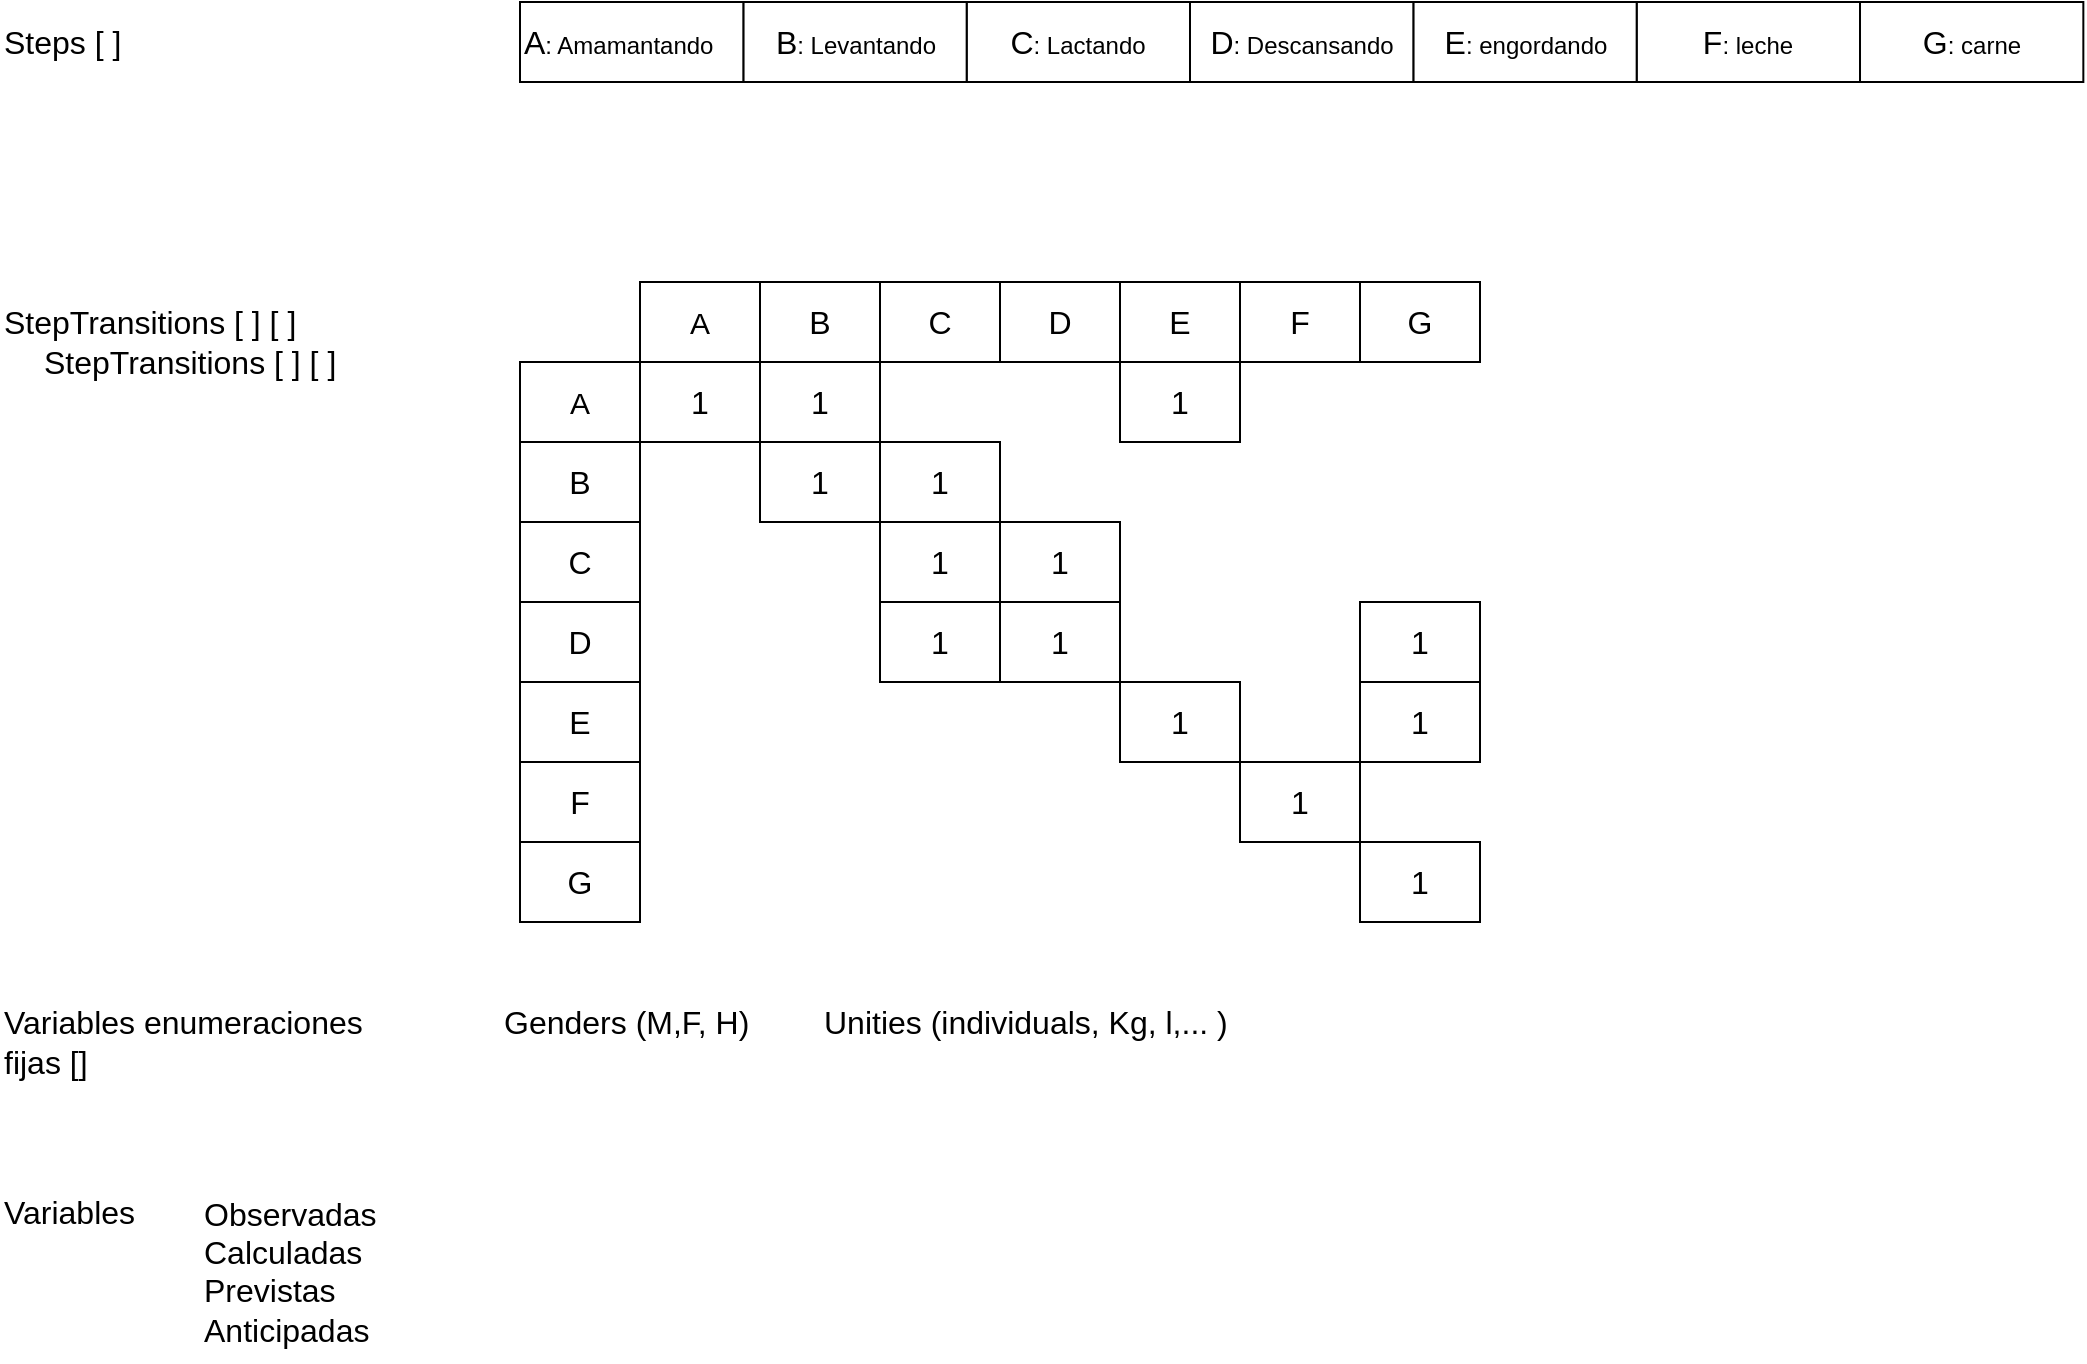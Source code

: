 <mxfile version="21.3.5" type="github" pages="2">
  <diagram id="cez-rpx9PR17WSuJuLhv" name="Genérico">
    <mxGraphModel dx="1610" dy="1031" grid="1" gridSize="10" guides="1" tooltips="1" connect="1" arrows="1" fold="1" page="1" pageScale="1" pageWidth="1169" pageHeight="827" math="0" shadow="0">
      <root>
        <mxCell id="0" />
        <mxCell id="1" parent="0" />
        <mxCell id="pYkF3DjS2PnKUjxH9FUJ-1" value="Steps [ ]" style="text;html=1;strokeColor=none;fillColor=none;align=left;verticalAlign=middle;whiteSpace=wrap;rounded=0;fontSize=16;" vertex="1" parent="1">
          <mxGeometry x="90" y="100" width="80" height="20" as="geometry" />
        </mxCell>
        <mxCell id="pYkF3DjS2PnKUjxH9FUJ-2" value="StepTransitions [ ] [ ]" style="text;html=1;strokeColor=none;fillColor=none;align=left;verticalAlign=middle;whiteSpace=wrap;rounded=0;fontSize=16;" vertex="1" parent="1">
          <mxGeometry x="90" y="240" width="180" height="20" as="geometry" />
        </mxCell>
        <mxCell id="b_mPPoaURZ4BV5WpPqKZ-49" value="Variables enumeraciones fijas [] " style="text;html=1;strokeColor=none;fillColor=none;align=left;verticalAlign=middle;whiteSpace=wrap;rounded=0;fontSize=16;" vertex="1" parent="1">
          <mxGeometry x="90" y="590" width="200" height="40" as="geometry" />
        </mxCell>
        <mxCell id="b_mPPoaURZ4BV5WpPqKZ-50" value="StepTransitions [ ] [ ]" style="text;html=1;strokeColor=none;fillColor=none;align=left;verticalAlign=middle;whiteSpace=wrap;rounded=0;fontSize=16;" vertex="1" parent="1">
          <mxGeometry x="110" y="260" width="180" height="20" as="geometry" />
        </mxCell>
        <mxCell id="b_mPPoaURZ4BV5WpPqKZ-51" value="Genders (M,F, H)" style="text;html=1;strokeColor=none;fillColor=none;align=left;verticalAlign=middle;whiteSpace=wrap;rounded=0;fontSize=16;" vertex="1" parent="1">
          <mxGeometry x="340" y="590" width="150" height="20" as="geometry" />
        </mxCell>
        <mxCell id="b_mPPoaURZ4BV5WpPqKZ-52" value="Unities (individuals, Kg, l,... )" style="text;html=1;strokeColor=none;fillColor=none;align=left;verticalAlign=middle;whiteSpace=wrap;rounded=0;fontSize=16;" vertex="1" parent="1">
          <mxGeometry x="500" y="590" width="320" height="20" as="geometry" />
        </mxCell>
        <mxCell id="b_mPPoaURZ4BV5WpPqKZ-53" value="Variables " style="text;html=1;strokeColor=none;fillColor=none;align=left;verticalAlign=middle;whiteSpace=wrap;rounded=0;fontSize=16;" vertex="1" parent="1">
          <mxGeometry x="90" y="680" width="80" height="30" as="geometry" />
        </mxCell>
        <mxCell id="b_mPPoaURZ4BV5WpPqKZ-54" value="" style="group" vertex="1" connectable="0" parent="1">
          <mxGeometry x="350" y="230" width="480" height="320" as="geometry" />
        </mxCell>
        <mxCell id="MyoScKNFmEBYEgEzymnH-1" value="" style="shape=partialRectangle;html=1;whiteSpace=wrap;connectable=0;strokeColor=default;overflow=hidden;fillColor=none;top=0;left=0;bottom=0;right=0;pointerEvents=1;fontSize=16;strokeWidth=3;" vertex="1" parent="b_mPPoaURZ4BV5WpPqKZ-54">
          <mxGeometry x="360" y="200" width="60" height="40" as="geometry">
            <mxRectangle width="60" height="40" as="alternateBounds" />
          </mxGeometry>
        </mxCell>
        <mxCell id="MyoScKNFmEBYEgEzymnH-12" value="&lt;font style=&quot;font-size: 16px;&quot;&gt;F&lt;/font&gt;" style="rounded=0;whiteSpace=wrap;html=1;" vertex="1" parent="b_mPPoaURZ4BV5WpPqKZ-54">
          <mxGeometry x="360" width="60" height="40" as="geometry" />
        </mxCell>
        <mxCell id="MyoScKNFmEBYEgEzymnH-13" value="&lt;font style=&quot;font-size: 16px;&quot;&gt;1&lt;/font&gt;" style="rounded=0;whiteSpace=wrap;html=1;" vertex="1" parent="b_mPPoaURZ4BV5WpPqKZ-54">
          <mxGeometry x="360" y="240" width="60" height="40" as="geometry" />
        </mxCell>
        <mxCell id="MyoScKNFmEBYEgEzymnH-19" value="&lt;font style=&quot;font-size: 16px;&quot;&gt;F&lt;/font&gt;" style="rounded=0;whiteSpace=wrap;html=1;" vertex="1" parent="b_mPPoaURZ4BV5WpPqKZ-54">
          <mxGeometry y="240" width="60" height="40" as="geometry" />
        </mxCell>
        <mxCell id="b_mPPoaURZ4BV5WpPqKZ-6" value="&lt;font style=&quot;font-size: 16px;&quot;&gt;G&lt;/font&gt;" style="rounded=0;whiteSpace=wrap;html=1;" vertex="1" parent="b_mPPoaURZ4BV5WpPqKZ-54">
          <mxGeometry x="420" width="60" height="40" as="geometry" />
        </mxCell>
        <mxCell id="b_mPPoaURZ4BV5WpPqKZ-14" value="&lt;font style=&quot;font-size: 16px;&quot;&gt;G&lt;/font&gt;" style="rounded=0;whiteSpace=wrap;html=1;" vertex="1" parent="b_mPPoaURZ4BV5WpPqKZ-54">
          <mxGeometry y="280" width="60" height="40" as="geometry" />
        </mxCell>
        <mxCell id="b_mPPoaURZ4BV5WpPqKZ-15" value="&lt;font style=&quot;font-size: 16px;&quot;&gt;1&lt;/font&gt;" style="rounded=0;whiteSpace=wrap;html=1;" vertex="1" parent="b_mPPoaURZ4BV5WpPqKZ-54">
          <mxGeometry x="420" y="280" width="60" height="40" as="geometry" />
        </mxCell>
        <mxCell id="b_mPPoaURZ4BV5WpPqKZ-16" value="&lt;font style=&quot;font-size: 16px;&quot;&gt;1&lt;/font&gt;" style="rounded=0;whiteSpace=wrap;html=1;" vertex="1" parent="b_mPPoaURZ4BV5WpPqKZ-54">
          <mxGeometry x="420" y="200" width="60" height="40" as="geometry" />
        </mxCell>
        <mxCell id="b_mPPoaURZ4BV5WpPqKZ-24" value="&lt;font style=&quot;font-size: 16px;&quot;&gt;D&lt;/font&gt;" style="rounded=0;whiteSpace=wrap;html=1;" vertex="1" parent="b_mPPoaURZ4BV5WpPqKZ-54">
          <mxGeometry x="240" width="60" height="40" as="geometry" />
        </mxCell>
        <mxCell id="b_mPPoaURZ4BV5WpPqKZ-25" value="&lt;font style=&quot;font-size: 16px;&quot;&gt;E&lt;/font&gt;" style="rounded=0;whiteSpace=wrap;html=1;" vertex="1" parent="b_mPPoaURZ4BV5WpPqKZ-54">
          <mxGeometry x="300" width="60" height="40" as="geometry" />
        </mxCell>
        <mxCell id="b_mPPoaURZ4BV5WpPqKZ-26" value="&lt;font style=&quot;font-size: 16px;&quot;&gt;C&lt;/font&gt;" style="rounded=0;whiteSpace=wrap;html=1;" vertex="1" parent="b_mPPoaURZ4BV5WpPqKZ-54">
          <mxGeometry x="180" width="60" height="40" as="geometry" />
        </mxCell>
        <mxCell id="b_mPPoaURZ4BV5WpPqKZ-27" value="&lt;font style=&quot;font-size: 15px;&quot;&gt;A&lt;/font&gt;" style="rounded=0;whiteSpace=wrap;html=1;" vertex="1" parent="b_mPPoaURZ4BV5WpPqKZ-54">
          <mxGeometry x="60" width="60" height="40" as="geometry" />
        </mxCell>
        <mxCell id="b_mPPoaURZ4BV5WpPqKZ-28" value="&lt;font style=&quot;font-size: 16px;&quot;&gt;B&lt;/font&gt;" style="rounded=0;whiteSpace=wrap;html=1;" vertex="1" parent="b_mPPoaURZ4BV5WpPqKZ-54">
          <mxGeometry x="120" width="60" height="40" as="geometry" />
        </mxCell>
        <mxCell id="b_mPPoaURZ4BV5WpPqKZ-32" value="&lt;font style=&quot;font-size: 16px;&quot;&gt;D&lt;/font&gt;" style="rounded=0;whiteSpace=wrap;html=1;" vertex="1" parent="b_mPPoaURZ4BV5WpPqKZ-54">
          <mxGeometry y="160" width="60" height="40" as="geometry" />
        </mxCell>
        <mxCell id="b_mPPoaURZ4BV5WpPqKZ-33" value="&lt;font style=&quot;font-size: 16px;&quot;&gt;E&lt;/font&gt;" style="rounded=0;whiteSpace=wrap;html=1;" vertex="1" parent="b_mPPoaURZ4BV5WpPqKZ-54">
          <mxGeometry y="200" width="60" height="40" as="geometry" />
        </mxCell>
        <mxCell id="b_mPPoaURZ4BV5WpPqKZ-34" value="&lt;font style=&quot;font-size: 16px;&quot;&gt;C&lt;/font&gt;" style="rounded=0;whiteSpace=wrap;html=1;" vertex="1" parent="b_mPPoaURZ4BV5WpPqKZ-54">
          <mxGeometry y="120" width="60" height="40" as="geometry" />
        </mxCell>
        <mxCell id="b_mPPoaURZ4BV5WpPqKZ-35" value="&lt;font style=&quot;font-size: 15px;&quot;&gt;A&lt;/font&gt;" style="rounded=0;whiteSpace=wrap;html=1;" vertex="1" parent="b_mPPoaURZ4BV5WpPqKZ-54">
          <mxGeometry y="40" width="60" height="40" as="geometry" />
        </mxCell>
        <mxCell id="b_mPPoaURZ4BV5WpPqKZ-36" value="&lt;font style=&quot;font-size: 16px;&quot;&gt;B&lt;/font&gt;" style="rounded=0;whiteSpace=wrap;html=1;" vertex="1" parent="b_mPPoaURZ4BV5WpPqKZ-54">
          <mxGeometry y="80" width="60" height="40" as="geometry" />
        </mxCell>
        <mxCell id="b_mPPoaURZ4BV5WpPqKZ-37" value="&lt;font style=&quot;font-size: 16px;&quot;&gt;1&lt;/font&gt;" style="rounded=0;whiteSpace=wrap;html=1;" vertex="1" parent="b_mPPoaURZ4BV5WpPqKZ-54">
          <mxGeometry x="240" y="160" width="60" height="40" as="geometry" />
        </mxCell>
        <mxCell id="b_mPPoaURZ4BV5WpPqKZ-38" value="&lt;font style=&quot;font-size: 16px;&quot;&gt;1&lt;/font&gt;" style="rounded=0;whiteSpace=wrap;html=1;" vertex="1" parent="b_mPPoaURZ4BV5WpPqKZ-54">
          <mxGeometry x="300" y="200" width="60" height="40" as="geometry" />
        </mxCell>
        <mxCell id="b_mPPoaURZ4BV5WpPqKZ-39" value="&lt;font style=&quot;font-size: 16px;&quot;&gt;1&lt;/font&gt;" style="rounded=0;whiteSpace=wrap;html=1;" vertex="1" parent="b_mPPoaURZ4BV5WpPqKZ-54">
          <mxGeometry x="120" y="80" width="60" height="40" as="geometry" />
        </mxCell>
        <mxCell id="b_mPPoaURZ4BV5WpPqKZ-40" value="&lt;font style=&quot;font-size: 16px;&quot;&gt;1&lt;/font&gt;" style="rounded=0;whiteSpace=wrap;html=1;" vertex="1" parent="b_mPPoaURZ4BV5WpPqKZ-54">
          <mxGeometry x="180" y="120" width="60" height="40" as="geometry" />
        </mxCell>
        <mxCell id="b_mPPoaURZ4BV5WpPqKZ-41" value="&lt;font style=&quot;font-size: 16px;&quot;&gt;1&lt;/font&gt;" style="rounded=0;whiteSpace=wrap;html=1;" vertex="1" parent="b_mPPoaURZ4BV5WpPqKZ-54">
          <mxGeometry x="60" y="40" width="60" height="40" as="geometry" />
        </mxCell>
        <mxCell id="b_mPPoaURZ4BV5WpPqKZ-42" value="&lt;font style=&quot;font-size: 16px;&quot;&gt;1&lt;/font&gt;" style="rounded=0;whiteSpace=wrap;html=1;" vertex="1" parent="b_mPPoaURZ4BV5WpPqKZ-54">
          <mxGeometry x="300" y="40" width="60" height="40" as="geometry" />
        </mxCell>
        <mxCell id="b_mPPoaURZ4BV5WpPqKZ-43" value="&lt;font style=&quot;font-size: 16px;&quot;&gt;1&lt;/font&gt;" style="rounded=0;whiteSpace=wrap;html=1;" vertex="1" parent="b_mPPoaURZ4BV5WpPqKZ-54">
          <mxGeometry x="180" y="80" width="60" height="40" as="geometry" />
        </mxCell>
        <mxCell id="b_mPPoaURZ4BV5WpPqKZ-44" value="&lt;font style=&quot;font-size: 16px;&quot;&gt;1&lt;/font&gt;" style="rounded=0;whiteSpace=wrap;html=1;" vertex="1" parent="b_mPPoaURZ4BV5WpPqKZ-54">
          <mxGeometry x="120" y="40" width="60" height="40" as="geometry" />
        </mxCell>
        <mxCell id="b_mPPoaURZ4BV5WpPqKZ-45" value="&lt;font style=&quot;font-size: 16px;&quot;&gt;1&lt;/font&gt;" style="rounded=0;whiteSpace=wrap;html=1;" vertex="1" parent="b_mPPoaURZ4BV5WpPqKZ-54">
          <mxGeometry x="240" y="120" width="60" height="40" as="geometry" />
        </mxCell>
        <mxCell id="b_mPPoaURZ4BV5WpPqKZ-46" value="&lt;font style=&quot;font-size: 16px;&quot;&gt;1&lt;/font&gt;" style="rounded=0;whiteSpace=wrap;html=1;" vertex="1" parent="b_mPPoaURZ4BV5WpPqKZ-54">
          <mxGeometry x="180" y="160" width="60" height="40" as="geometry" />
        </mxCell>
        <mxCell id="b_mPPoaURZ4BV5WpPqKZ-47" value="&lt;font style=&quot;font-size: 16px;&quot;&gt;1&lt;/font&gt;" style="rounded=0;whiteSpace=wrap;html=1;" vertex="1" parent="b_mPPoaURZ4BV5WpPqKZ-54">
          <mxGeometry x="420" y="160" width="60" height="40" as="geometry" />
        </mxCell>
        <mxCell id="b_mPPoaURZ4BV5WpPqKZ-55" value="" style="group" vertex="1" connectable="0" parent="1">
          <mxGeometry x="350" y="90" width="781.67" height="40" as="geometry" />
        </mxCell>
        <mxCell id="MyoScKNFmEBYEgEzymnH-27" value="" style="group" vertex="1" connectable="0" parent="b_mPPoaURZ4BV5WpPqKZ-55">
          <mxGeometry width="670" height="40" as="geometry" />
        </mxCell>
        <mxCell id="MyoScKNFmEBYEgEzymnH-20" value="&lt;font style=&quot;font-size: 16px;&quot;&gt;F&lt;/font&gt;: leche" style="rounded=0;whiteSpace=wrap;html=1;" vertex="1" parent="MyoScKNFmEBYEgEzymnH-27">
          <mxGeometry x="558.333" width="111.667" height="40" as="geometry" />
        </mxCell>
        <mxCell id="MyoScKNFmEBYEgEzymnH-21" value="&lt;font style=&quot;font-size: 16px;&quot;&gt;E&lt;/font&gt;: engordando" style="rounded=0;whiteSpace=wrap;html=1;" vertex="1" parent="MyoScKNFmEBYEgEzymnH-27">
          <mxGeometry x="446.667" width="111.667" height="40" as="geometry" />
        </mxCell>
        <mxCell id="MyoScKNFmEBYEgEzymnH-22" value="&lt;font style=&quot;font-size: 16px;&quot;&gt;D&lt;/font&gt;: Descansando" style="rounded=0;whiteSpace=wrap;html=1;" vertex="1" parent="MyoScKNFmEBYEgEzymnH-27">
          <mxGeometry x="335.0" width="111.667" height="40" as="geometry" />
        </mxCell>
        <mxCell id="MyoScKNFmEBYEgEzymnH-23" value="&lt;font style=&quot;font-size: 16px;&quot;&gt;C&lt;/font&gt;: Lactando" style="rounded=0;whiteSpace=wrap;html=1;" vertex="1" parent="MyoScKNFmEBYEgEzymnH-27">
          <mxGeometry x="223.333" width="111.667" height="40" as="geometry" />
        </mxCell>
        <mxCell id="MyoScKNFmEBYEgEzymnH-24" value="&lt;font style=&quot;font-size: 16px;&quot;&gt;B&lt;/font&gt;: Levantando" style="rounded=0;whiteSpace=wrap;html=1;" vertex="1" parent="MyoScKNFmEBYEgEzymnH-27">
          <mxGeometry x="111.667" width="111.667" height="40" as="geometry" />
        </mxCell>
        <mxCell id="MyoScKNFmEBYEgEzymnH-25" value="&lt;div style=&quot;&quot; align=&quot;left&quot;&gt;&lt;font style=&quot;font-size: 16px;&quot;&gt;A&lt;/font&gt;&lt;font style=&quot;font-size: 12px;&quot;&gt;: Amamantando&lt;br&gt;&lt;/font&gt;&lt;/div&gt;" style="rounded=0;whiteSpace=wrap;html=1;align=left;" vertex="1" parent="MyoScKNFmEBYEgEzymnH-27">
          <mxGeometry width="111.667" height="40" as="geometry" />
        </mxCell>
        <mxCell id="dBqPaJ7fvby0gHjQgL4g-1" value="&lt;font style=&quot;font-size: 16px;&quot;&gt;G&lt;/font&gt;: carne" style="rounded=0;whiteSpace=wrap;html=1;" vertex="1" parent="b_mPPoaURZ4BV5WpPqKZ-55">
          <mxGeometry x="670.003" width="111.667" height="40" as="geometry" />
        </mxCell>
        <mxCell id="b_mPPoaURZ4BV5WpPqKZ-56" value="&lt;div style=&quot;font-size: 16px;&quot;&gt;Observadas&lt;/div&gt;&lt;div style=&quot;font-size: 16px;&quot;&gt;Calculadas&lt;/div&gt;&lt;div style=&quot;font-size: 16px;&quot;&gt;Previstas &lt;br style=&quot;font-size: 16px;&quot;&gt;&lt;/div&gt;&lt;div style=&quot;font-size: 16px;&quot;&gt;Anticipadas&lt;br style=&quot;font-size: 16px;&quot;&gt;&lt;/div&gt;" style="text;whiteSpace=wrap;html=1;fontSize=16;verticalAlign=top;" vertex="1" parent="1">
          <mxGeometry x="190" y="680" width="100" height="90" as="geometry" />
        </mxCell>
      </root>
    </mxGraphModel>
  </diagram>
  <diagram id="6a731a19-8d31-9384-78a2-239565b7b9f0" name="Bovinos">
    <mxGraphModel dx="1127" dy="722" grid="1" gridSize="10" guides="1" tooltips="1" connect="1" arrows="1" fold="1" page="1" pageScale="1" pageWidth="1169" pageHeight="827" background="none" math="0" shadow="0">
      <root>
        <mxCell id="0" />
        <mxCell id="1" parent="0" />
        <mxCell id="wV_RwZgJfHrOoYBap2ik-1772" value="" style="edgeStyle=orthogonalEdgeStyle;rounded=0;orthogonalLoop=1;jettySize=auto;html=1;" parent="1" source="1749" target="wV_RwZgJfHrOoYBap2ik-1771" edge="1">
          <mxGeometry relative="1" as="geometry" />
        </mxCell>
        <mxCell id="1749" value="A. Amamantando" style="rounded=1;whiteSpace=wrap;html=1;shadow=0;labelBackgroundColor=none;strokeColor=none;strokeWidth=3;fillColor=#2F5B7C;fontFamily=Helvetica;fontSize=16;fontColor=#FFFFFF;align=center;fontStyle=1;spacing=5;arcSize=7;perimeterSpacing=2;" parent="1" vertex="1">
          <mxGeometry x="55" y="249" width="140" height="61" as="geometry" />
        </mxCell>
        <mxCell id="1753" value="C. Lactando" style="rounded=1;whiteSpace=wrap;html=1;shadow=0;labelBackgroundColor=none;strokeColor=none;strokeWidth=3;fillColor=#e85642;fontFamily=Helvetica;fontSize=14;fontColor=#FFFFFF;align=center;spacing=5;fontStyle=1;arcSize=7;perimeterSpacing=2;" parent="1" vertex="1">
          <mxGeometry x="521" y="248" width="150" height="60" as="geometry" />
        </mxCell>
        <mxCell id="1754" value="&lt;div style=&quot;font-size: 12px;&quot;&gt;&lt;font style=&quot;font-size: 12px;&quot;&gt;&lt;b&gt;&lt;font style=&quot;font-size: 12px;&quot; color=&quot;#000000&quot;&gt;F. Leche en oferta&lt;/font&gt;&lt;/b&gt;&lt;/font&gt;&lt;/div&gt;" style="rounded=1;whiteSpace=wrap;html=1;shadow=0;labelBackgroundColor=none;strokeColor=none;strokeWidth=3;fillColor=#E0E0E0;fontFamily=Helvetica;fontSize=14;align=center;spacing=5;fontStyle=0;arcSize=7;perimeterSpacing=2;fontColor=#333333;" parent="1" vertex="1">
          <mxGeometry x="847.25" y="248" width="133" height="60" as="geometry" />
        </mxCell>
        <mxCell id="DLMDTIZW3BZclp9K0W_a-1778" value="" style="edgeStyle=orthogonalEdgeStyle;rounded=0;orthogonalLoop=1;jettySize=auto;html=1;fontSize=12;fontColor=#000000;endArrow=none;endFill=0;entryX=0;entryY=0.5;entryDx=0;entryDy=0;" parent="1" source="1760" target="DLMDTIZW3BZclp9K0W_a-1774" edge="1">
          <mxGeometry relative="1" as="geometry">
            <mxPoint x="880" y="140" as="targetPoint" />
          </mxGeometry>
        </mxCell>
        <mxCell id="DLMDTIZW3BZclp9K0W_a-1779" value="&lt;div&gt;E_Fv=Número, &lt;br&gt;&lt;/div&gt;&lt;div&gt;Sexos, &lt;br&gt;&lt;/div&gt;&lt;div&gt;Fecha&lt;/div&gt;" style="edgeLabel;html=1;align=center;verticalAlign=middle;resizable=0;points=[];fontSize=12;fontColor=#000000;labelBackgroundColor=#D4AD9B;labelBorderColor=#A0522D;" parent="DLMDTIZW3BZclp9K0W_a-1778" vertex="1" connectable="0">
          <mxGeometry x="-0.149" relative="1" as="geometry">
            <mxPoint x="16" as="offset" />
          </mxGeometry>
        </mxCell>
        <mxCell id="1760" value="E. Engorando" style="rounded=1;whiteSpace=wrap;html=1;shadow=0;labelBackgroundColor=none;strokeColor=#572C18;strokeWidth=3;fillColor=#A0522D;fontFamily=Helvetica;fontSize=14;fontColor=#FFFFFF;align=center;spacing=5;fontStyle=1;arcSize=7;perimeterSpacing=2;" parent="1" vertex="1">
          <mxGeometry x="521" y="110" width="150" height="60" as="geometry" />
        </mxCell>
        <mxCell id="qsEijEhWH3xLUdq9jlML-1775" value="" style="edgeStyle=orthogonalEdgeStyle;rounded=0;orthogonalLoop=1;jettySize=auto;html=1;endArrow=none;endFill=0;entryX=0.5;entryY=1;entryDx=0;entryDy=0;exitX=0.5;exitY=0;exitDx=0;exitDy=0;" parent="1" source="1769" target="DLMDTIZW3BZclp9K0W_a-1774" edge="1">
          <mxGeometry relative="1" as="geometry">
            <Array as="points">
              <mxPoint x="1072" y="182" />
            </Array>
          </mxGeometry>
        </mxCell>
        <mxCell id="1769" value="&lt;font style=&quot;font-size: 12px;&quot;&gt;&lt;b&gt;Gv.f.p=(&lt;/b&gt;&lt;/font&gt;&lt;font style=&quot;font-size: 12px;&quot;&gt;&lt;b&gt;fechas, cantidades ofertas, previstas, observadas, restantes&lt;/b&gt;&lt;/font&gt;&lt;font style=&quot;font-size: 12px;&quot;&gt;&lt;b&gt;)&lt;br&gt;&lt;/b&gt;&lt;/font&gt;" style="rounded=1;whiteSpace=wrap;html=1;shadow=0;labelBackgroundColor=none;strokeColor=#572C18;strokeWidth=3;fillColor=#856C61;fontFamily=Helvetica;fontSize=14;fontColor=#000000;align=center;spacing=5;arcSize=7;perimeterSpacing=2;" parent="1" vertex="1">
          <mxGeometry x="1017.25" y="470" width="108.5" height="100" as="geometry" />
        </mxCell>
        <mxCell id="yf1A8xf_c-HTEzNxy_wl-1791" style="edgeStyle=orthogonalEdgeStyle;rounded=0;orthogonalLoop=1;jettySize=auto;html=1;exitX=0.5;exitY=0;exitDx=0;exitDy=0;entryX=0.75;entryY=0;entryDx=0;entryDy=0;endArrow=classic;endFill=1;" parent="1" source="1771" target="1749" edge="1">
          <mxGeometry relative="1" as="geometry">
            <Array as="points">
              <mxPoint x="355" y="190" />
              <mxPoint x="161" y="190" />
            </Array>
          </mxGeometry>
        </mxCell>
        <mxCell id="yf1A8xf_c-HTEzNxy_wl-1792" value="&lt;div&gt;Número terneros&lt;/div&gt;&lt;div&gt;hembras y machos&lt;/div&gt;" style="edgeLabel;html=1;align=center;verticalAlign=middle;resizable=0;points=[];" parent="yf1A8xf_c-HTEzNxy_wl-1791" vertex="1" connectable="0">
          <mxGeometry x="-0.182" relative="1" as="geometry">
            <mxPoint as="offset" />
          </mxGeometry>
        </mxCell>
        <mxCell id="1771" value="B. Levantando" style="rounded=1;whiteSpace=wrap;html=1;shadow=0;labelBackgroundColor=none;strokeColor=none;strokeWidth=3;fillColor=#12aab5;fontFamily=Helvetica;fontSize=14;fontColor=#FFFFFF;align=center;spacing=5;fontStyle=1;arcSize=7;perimeterSpacing=2;" parent="1" vertex="1">
          <mxGeometry x="280" y="249.0" width="150" height="60" as="geometry" />
        </mxCell>
        <mxCell id="z_6aWykkNIrOVK7mSuos-1771" value="D. Descansando" style="rounded=1;whiteSpace=wrap;html=1;shadow=0;labelBackgroundColor=none;strokeColor=none;strokeWidth=3;fillColor=#a20025;fontFamily=Helvetica;fontSize=14;align=center;spacing=5;fontStyle=1;arcSize=7;perimeterSpacing=2;fontColor=#ffffff;" parent="1" vertex="1">
          <mxGeometry x="523" y="380" width="148" height="60" as="geometry" />
        </mxCell>
        <mxCell id="wV_RwZgJfHrOoYBap2ik-1771" value="&lt;div style=&quot;font-size: 12px;&quot;&gt;A.ID&lt;/div&gt;&lt;div style=&quot;font-size: 12px;&quot;&gt;A.ID.madre&lt;br style=&quot;font-size: 12px;&quot;&gt;&lt;/div&gt;&lt;div style=&quot;font-size: 12px;&quot;&gt;A.ID.padre&lt;/div&gt;&lt;div style=&quot;font-size: 12px;&quot;&gt;A.Número.Machos.t A.Número.Hembras.t A.Inicio_observado.Fecha&lt;/div&gt;&lt;div&gt;A.Inicio_observado.Numero.Machos A.Inicio_observado.Numero.Hembras&lt;/div&gt;" style="rounded=1;whiteSpace=wrap;html=1;fontSize=12;fillColor=#BBCAD6;strokeColor=#2F5B7C;fontColor=#000000;shadow=0;labelBackgroundColor=none;strokeWidth=3;fontStyle=1;spacing=5;arcSize=7;" parent="1" vertex="1">
          <mxGeometry x="50" y="360" width="150" height="150" as="geometry" />
        </mxCell>
        <mxCell id="wV_RwZgJfHrOoYBap2ik-1781" value="" style="edgeStyle=orthogonalEdgeStyle;rounded=0;orthogonalLoop=1;jettySize=auto;html=1;entryX=0.5;entryY=1;entryDx=0;entryDy=0;" parent="1" source="wV_RwZgJfHrOoYBap2ik-1775" target="wV_RwZgJfHrOoYBap2ik-1771" edge="1">
          <mxGeometry relative="1" as="geometry">
            <mxPoint x="125" y="590" as="targetPoint" />
          </mxGeometry>
        </mxCell>
        <mxCell id="wV_RwZgJfHrOoYBap2ik-1775" value="&lt;div&gt;A.p.t=Tiempo nacimiento-destete&lt;/div&gt;&lt;div&gt;A.p.m=Mortalidad&lt;br&gt;&lt;/div&gt;" style="rounded=1;whiteSpace=wrap;html=1;fontSize=16;fillColor=#BBCAD6;strokeColor=none;fontColor=#000000;shadow=0;labelBackgroundColor=none;strokeWidth=3;fontStyle=1;spacing=5;arcSize=7;" parent="1" vertex="1">
          <mxGeometry x="53.5" y="670" width="142.5" height="80" as="geometry" />
        </mxCell>
        <mxCell id="wV_RwZgJfHrOoYBap2ik-1789" value="" style="edgeStyle=orthogonalEdgeStyle;rounded=0;orthogonalLoop=1;jettySize=auto;html=1;fontColor=#0839FF;" parent="1" source="wV_RwZgJfHrOoYBap2ik-1777" target="wV_RwZgJfHrOoYBap2ik-1787" edge="1">
          <mxGeometry relative="1" as="geometry" />
        </mxCell>
        <mxCell id="wV_RwZgJfHrOoYBap2ik-1777" value="&lt;div&gt;B.p.t=Tiempo levante&lt;/div&gt;&lt;div&gt;B.p.m= mortalidad&lt;/div&gt;&lt;div&gt;B.p.f= fecundidad (hembras, machos)&lt;br&gt;&lt;/div&gt;" style="rounded=1;whiteSpace=wrap;html=1;fontSize=14;fillColor=#9AC7BF;strokeColor=none;fontColor=#000000;shadow=0;labelBackgroundColor=none;strokeWidth=3;spacing=5;fontStyle=1;arcSize=7;" parent="1" vertex="1">
          <mxGeometry x="237" y="651" width="140" height="100" as="geometry" />
        </mxCell>
        <mxCell id="_-vP3DGrT6uwovaDLPBB-1786" value="" style="edgeStyle=orthogonalEdgeStyle;rounded=0;orthogonalLoop=1;jettySize=auto;html=1;entryX=0.5;entryY=1;entryDx=0;entryDy=0;" parent="1" source="wV_RwZgJfHrOoYBap2ik-1783" target="_-vP3DGrT6uwovaDLPBB-1789" edge="1">
          <mxGeometry relative="1" as="geometry">
            <mxPoint x="562" y="570" as="targetPoint" />
          </mxGeometry>
        </mxCell>
        <mxCell id="wV_RwZgJfHrOoYBap2ik-1783" value="&lt;div&gt;C.p.t=Tiempo lactancia C.p.m= mortalidad&lt;/div&gt;&lt;div&gt;C.p.N= número de lactaciones&lt;/div&gt;&lt;div&gt;C.p.pr=produc- dividad&lt;br&gt;&lt;/div&gt;" style="rounded=1;whiteSpace=wrap;html=1;fontSize=14;fillColor=#FFE6CC;strokeColor=#FFE6CC;fontColor=#000000;shadow=0;labelBackgroundColor=none;strokeWidth=3;spacing=5;fontStyle=1;arcSize=7;" parent="1" vertex="1">
          <mxGeometry x="390.5" y="620" width="100" height="130" as="geometry" />
        </mxCell>
        <mxCell id="_-vP3DGrT6uwovaDLPBB-1788" value="" style="edgeStyle=orthogonalEdgeStyle;rounded=0;orthogonalLoop=1;jettySize=auto;html=1;" parent="1" source="wV_RwZgJfHrOoYBap2ik-1784" target="_-vP3DGrT6uwovaDLPBB-1771" edge="1">
          <mxGeometry relative="1" as="geometry" />
        </mxCell>
        <mxCell id="wV_RwZgJfHrOoYBap2ik-1784" value="&lt;div&gt;E.p.t=Tiempo engorde&lt;/div&gt;&lt;div&gt;E.p.m= mortalidad&lt;/div&gt;&lt;div&gt;E.p.po=peso esperado a la oferta&lt;br&gt;&lt;/div&gt;" style="rounded=1;whiteSpace=wrap;html=1;fontSize=14;fillColor=#D4AD9B;strokeColor=none;fontColor=#000000;shadow=0;labelBackgroundColor=none;strokeWidth=3;spacing=5;fontStyle=1;arcSize=7;" parent="1" vertex="1">
          <mxGeometry x="707" y="631" width="110" height="120" as="geometry" />
        </mxCell>
        <mxCell id="_-vP3DGrT6uwovaDLPBB-1787" value="" style="edgeStyle=orthogonalEdgeStyle;rounded=0;orthogonalLoop=1;jettySize=auto;html=1;entryX=0.5;entryY=1;entryDx=0;entryDy=0;" parent="1" source="wV_RwZgJfHrOoYBap2ik-1785" target="_-vP3DGrT6uwovaDLPBB-1790" edge="1">
          <mxGeometry relative="1" as="geometry">
            <mxPoint x="696" y="600" as="targetPoint" />
          </mxGeometry>
        </mxCell>
        <mxCell id="wV_RwZgJfHrOoYBap2ik-1785" value="D.p.t=Tiempo descanso D.p.m= mortalidad" style="rounded=1;whiteSpace=wrap;html=1;fontSize=14;fillColor=#F8CECC;strokeColor=none;fontColor=#000000;shadow=0;labelBackgroundColor=none;strokeWidth=3;spacing=5;fontStyle=1;arcSize=7;" parent="1" vertex="1">
          <mxGeometry x="546" y="680" width="102" height="70" as="geometry" />
        </mxCell>
        <mxCell id="yf1A8xf_c-HTEzNxy_wl-1780" style="edgeStyle=orthogonalEdgeStyle;rounded=0;orthogonalLoop=1;jettySize=auto;html=1;entryX=0.5;entryY=1;entryDx=0;entryDy=0;endArrow=none;endFill=0;" parent="1" source="wV_RwZgJfHrOoYBap2ik-1787" target="1771" edge="1">
          <mxGeometry relative="1" as="geometry" />
        </mxCell>
        <mxCell id="wV_RwZgJfHrOoYBap2ik-1787" value="&lt;div style=&quot;font-size: 12px;&quot;&gt;B.v.ID&lt;br style=&quot;font-size: 12px;&quot;&gt;&lt;/div&gt;&lt;div style=&quot;font-size: 12px;&quot;&gt;B.Fecha inicio&lt;/div&gt;&lt;div style=&quot;font-size: 12px;&quot;&gt;B.v.f.o=Fecha fin&lt;/div&gt;&lt;div style=&quot;font-size: 12px;&quot;&gt;B.v.n=número individuos (Hembras, machos)&lt;br style=&quot;font-size: 12px;&quot;&gt;&lt;/div&gt;&lt;div style=&quot;font-size: 12px;&quot;&gt;&lt;br style=&quot;font-size: 12px;&quot;&gt;&lt;/div&gt;" style="rounded=1;whiteSpace=wrap;html=1;fontSize=12;fillColor=#9AC7BF;strokeColor=#12AAB5;fontColor=#000000;shadow=0;labelBackgroundColor=none;strokeWidth=3;fontStyle=1;spacing=5;arcSize=7;" parent="1" vertex="1">
          <mxGeometry x="247" y="449" width="120" height="120" as="geometry" />
        </mxCell>
        <mxCell id="yf1A8xf_c-HTEzNxy_wl-1779" style="edgeStyle=orthogonalEdgeStyle;rounded=0;orthogonalLoop=1;jettySize=auto;html=1;entryX=0.5;entryY=1;entryDx=0;entryDy=0;endArrow=none;endFill=0;exitX=0.5;exitY=0;exitDx=0;exitDy=0;" parent="1" source="_-vP3DGrT6uwovaDLPBB-1771" target="1760" edge="1">
          <mxGeometry relative="1" as="geometry">
            <Array as="points">
              <mxPoint x="762" y="440" />
              <mxPoint x="762" y="440" />
            </Array>
            <mxPoint x="688" y="409" as="targetPoint" />
          </mxGeometry>
        </mxCell>
        <mxCell id="_-vP3DGrT6uwovaDLPBB-1771" value="&lt;div style=&quot;font-size: 12px;&quot;&gt;E.v.ID&lt;br style=&quot;font-size: 12px;&quot;&gt;&lt;/div&gt;&lt;div style=&quot;font-size: 12px;&quot;&gt;E.v.i.o=Fecha inicio&lt;/div&gt;&lt;div style=&quot;font-size: 12px;&quot;&gt;E.v.f.p=Fecha fin&lt;/div&gt;&lt;div style=&quot;font-size: 12px;&quot;&gt;previsto&lt;/div&gt;&lt;div style=&quot;font-size: 12px;&quot;&gt;E.v.f.o=Fecha fin observada E.v.n=números&lt;/div&gt;&lt;div style=&quot;font-size: 12px;&quot;&gt;E.v.p.p= producción prevista&lt;br style=&quot;font-size: 12px;&quot;&gt;&lt;/div&gt;" style="rounded=1;whiteSpace=wrap;html=1;fontSize=12;fillColor=#D4AD9B;strokeColor=#A0522D;shadow=0;labelBackgroundColor=none;strokeWidth=3;fontStyle=1;spacing=5;arcSize=7;" parent="1" vertex="1">
          <mxGeometry x="707" y="424" width="110" height="170" as="geometry" />
        </mxCell>
        <mxCell id="_-vP3DGrT6uwovaDLPBB-1774" value="" style="endArrow=classic;html=1;rounded=0;exitX=1;exitY=0.5;exitDx=0;exitDy=0;" parent="1" source="1749" target="1771" edge="1">
          <mxGeometry relative="1" as="geometry">
            <mxPoint x="397" y="440" as="sourcePoint" />
            <mxPoint x="497" y="440" as="targetPoint" />
          </mxGeometry>
        </mxCell>
        <mxCell id="_-vP3DGrT6uwovaDLPBB-1775" value="A.B.Observado" style="edgeLabel;resizable=0;html=1;align=center;verticalAlign=middle;labelBorderColor=#2F5B7C;labelBackgroundColor=#BBCAD6;" parent="_-vP3DGrT6uwovaDLPBB-1774" connectable="0" vertex="1">
          <mxGeometry relative="1" as="geometry" />
        </mxCell>
        <mxCell id="_-vP3DGrT6uwovaDLPBB-1776" value="" style="endArrow=classic;html=1;rounded=0;exitX=1;exitY=0.5;exitDx=0;exitDy=0;" parent="1" source="1771" target="1753" edge="1">
          <mxGeometry relative="1" as="geometry">
            <mxPoint x="229" y="289" as="sourcePoint" />
            <mxPoint x="288" y="289" as="targetPoint" />
          </mxGeometry>
        </mxCell>
        <mxCell id="_-vP3DGrT6uwovaDLPBB-1777" value="B_Cv=&lt;div&gt;Números&lt;/div&gt;&lt;div&gt;Fecha&lt;br&gt;&lt;/div&gt;" style="edgeLabel;resizable=0;html=1;align=center;verticalAlign=middle;labelBorderColor=#12AAB5;labelBackgroundColor=#9AC7BF;rotation=0;" parent="_-vP3DGrT6uwovaDLPBB-1776" connectable="0" vertex="1">
          <mxGeometry relative="1" as="geometry">
            <mxPoint x="-9" y="-9" as="offset" />
          </mxGeometry>
        </mxCell>
        <mxCell id="_-vP3DGrT6uwovaDLPBB-1778" value="" style="endArrow=classic;html=1;rounded=0;exitX=0.75;exitY=0;exitDx=0;exitDy=0;entryX=0;entryY=0.5;entryDx=0;entryDy=0;" parent="1" source="1771" target="1760" edge="1">
          <mxGeometry relative="1" as="geometry">
            <mxPoint x="239" y="299" as="sourcePoint" />
            <mxPoint x="298" y="299" as="targetPoint" />
          </mxGeometry>
        </mxCell>
        <mxCell id="_-vP3DGrT6uwovaDLPBB-1779" value="B.Ev=&lt;div&gt;Números&lt;/div&gt;&lt;div&gt;Sexos&lt;br&gt;&lt;/div&gt;&lt;div&gt;Fecha&lt;br&gt;&lt;/div&gt;" style="edgeLabel;resizable=0;html=1;align=center;verticalAlign=middle;labelBackgroundColor=#9AC7BF;labelBorderColor=#12AAB5;" parent="_-vP3DGrT6uwovaDLPBB-1778" connectable="0" vertex="1">
          <mxGeometry relative="1" as="geometry">
            <mxPoint x="-6" y="-4" as="offset" />
          </mxGeometry>
        </mxCell>
        <mxCell id="_-vP3DGrT6uwovaDLPBB-1780" value="" style="endArrow=classic;html=1;rounded=0;" parent="1" source="1753" target="DLMDTIZW3BZclp9K0W_a-1774" edge="1">
          <mxGeometry relative="1" as="geometry">
            <mxPoint x="448" y="288.0" as="sourcePoint" />
            <mxPoint x="529" y="288" as="targetPoint" />
          </mxGeometry>
        </mxCell>
        <mxCell id="_-vP3DGrT6uwovaDLPBB-1781" value="&lt;div&gt;C_G.v=Números&lt;/div&gt;&lt;div&gt;Fecha&lt;br&gt;&lt;/div&gt;" style="edgeLabel;resizable=0;html=1;align=center;verticalAlign=middle;labelBackgroundColor=#FFE6CC;labelBorderColor=#E85642;" parent="_-vP3DGrT6uwovaDLPBB-1780" connectable="0" vertex="1">
          <mxGeometry relative="1" as="geometry">
            <mxPoint x="49" y="-14" as="offset" />
          </mxGeometry>
        </mxCell>
        <mxCell id="_-vP3DGrT6uwovaDLPBB-1782" value="" style="endArrow=classic;html=1;rounded=0;exitX=0.75;exitY=1;exitDx=0;exitDy=0;" parent="1" source="1753" edge="1">
          <mxGeometry relative="1" as="geometry">
            <mxPoint x="649.5" y="246" as="sourcePoint" />
            <mxPoint x="635" y="380" as="targetPoint" />
          </mxGeometry>
        </mxCell>
        <mxCell id="_-vP3DGrT6uwovaDLPBB-1783" value="C_D.v=&lt;div&gt;Números&lt;/div&gt;&lt;div&gt;Fecha&lt;br&gt;&lt;/div&gt;" style="edgeLabel;resizable=0;html=1;align=center;verticalAlign=middle;labelBackgroundColor=#FFE6CC;labelBorderColor=#E85642;" parent="_-vP3DGrT6uwovaDLPBB-1782" connectable="0" vertex="1">
          <mxGeometry relative="1" as="geometry" />
        </mxCell>
        <mxCell id="_-vP3DGrT6uwovaDLPBB-1784" value="" style="endArrow=classic;html=1;rounded=0;" parent="1" edge="1">
          <mxGeometry relative="1" as="geometry">
            <mxPoint x="560" y="380" as="sourcePoint" />
            <mxPoint x="560" y="310" as="targetPoint" />
          </mxGeometry>
        </mxCell>
        <mxCell id="_-vP3DGrT6uwovaDLPBB-1785" value="&lt;div&gt;D_C.v=Números&lt;/div&gt;&lt;div&gt;Fecha&lt;br&gt;&lt;/div&gt;" style="edgeLabel;resizable=0;html=1;align=center;verticalAlign=middle;labelBackgroundColor=#F8CECC;labelBorderColor=#A20025;" parent="_-vP3DGrT6uwovaDLPBB-1784" connectable="0" vertex="1">
          <mxGeometry relative="1" as="geometry" />
        </mxCell>
        <mxCell id="yf1A8xf_c-HTEzNxy_wl-1778" style="edgeStyle=orthogonalEdgeStyle;rounded=0;orthogonalLoop=1;jettySize=auto;html=1;entryX=0;entryY=0.75;entryDx=0;entryDy=0;exitX=0.5;exitY=0;exitDx=0;exitDy=0;endArrow=none;endFill=0;" parent="1" source="_-vP3DGrT6uwovaDLPBB-1789" target="1753" edge="1">
          <mxGeometry relative="1" as="geometry">
            <Array as="points">
              <mxPoint x="441" y="294" />
            </Array>
          </mxGeometry>
        </mxCell>
        <mxCell id="_-vP3DGrT6uwovaDLPBB-1789" value="&lt;div style=&quot;font-size: 12px;&quot;&gt;&lt;font style=&quot;font-size: 12px;&quot;&gt;C.v.ID &lt;br style=&quot;font-size: 12px;&quot;&gt;&lt;/font&gt;&lt;/div&gt;&lt;div style=&quot;font-size: 12px;&quot;&gt;&lt;font style=&quot;font-size: 12px;&quot;&gt;C.v.N=Número ciclo&lt;br style=&quot;font-size: 12px;&quot;&gt;&lt;/font&gt;&lt;/div&gt;&lt;div style=&quot;font-size: 12px;&quot;&gt;&lt;font style=&quot;font-size: 12px;&quot;&gt;C.v.i.o=&lt;/font&gt;&lt;/div&gt;&lt;div style=&quot;font-size: 12px;&quot;&gt;&lt;font style=&quot;font-size: 12px;&quot;&gt;Fecha inicio&lt;/font&gt;&lt;/div&gt;&lt;div style=&quot;font-size: 12px;&quot;&gt;&lt;font style=&quot;font-size: 12px;&quot;&gt;C.v.f.p=Fecha fin&lt;/font&gt;&lt;/div&gt;&lt;div style=&quot;font-size: 12px;&quot;&gt;&lt;font style=&quot;font-size: 12px;&quot;&gt;previsto&lt;/font&gt;&lt;/div&gt;&lt;div style=&quot;font-size: 12px;&quot;&gt;&lt;font style=&quot;font-size: 12px;&quot;&gt;C.v.f.o=Fecha fin observada C.v.n=números individuos&lt;/font&gt;&lt;/div&gt;" style="rounded=1;whiteSpace=wrap;html=1;fontSize=12;fillColor=#ffe6cc;strokeColor=#E85642;shadow=0;labelBackgroundColor=none;strokeWidth=3;fontStyle=1;spacing=5;arcSize=7;" parent="1" vertex="1">
          <mxGeometry x="384" y="410" width="113" height="180" as="geometry" />
        </mxCell>
        <mxCell id="_-vP3DGrT6uwovaDLPBB-1791" value="" style="endArrow=classic;html=1;rounded=0;entryX=0;entryY=0.5;entryDx=0;entryDy=0;exitX=1;exitY=0.5;exitDx=0;exitDy=0;" parent="1" source="1753" target="1754" edge="1">
          <mxGeometry relative="1" as="geometry">
            <mxPoint x="688" y="278" as="sourcePoint" />
            <mxPoint x="766" y="269" as="targetPoint" />
            <Array as="points" />
          </mxGeometry>
        </mxCell>
        <mxCell id="qsEijEhWH3xLUdq9jlML-1776" value="&lt;div&gt;C_F.v&lt;font style=&quot;font-size: 12px;&quot;&gt;=produc-&lt;/font&gt;&lt;/div&gt;&lt;div&gt;&lt;font style=&quot;font-size: 12px;&quot;&gt;ción, fecha&lt;br&gt;&lt;/font&gt;&lt;/div&gt;" style="edgeLabel;html=1;align=center;verticalAlign=middle;resizable=0;points=[];fontColor=#000000;labelBackgroundColor=#FFE6CC;labelBorderColor=#E85642;" parent="_-vP3DGrT6uwovaDLPBB-1791" vertex="1" connectable="0">
          <mxGeometry x="0.23" relative="1" as="geometry">
            <mxPoint x="-37" y="-2" as="offset" />
          </mxGeometry>
        </mxCell>
        <mxCell id="qsEijEhWH3xLUdq9jlML-1778" value="" style="edgeStyle=orthogonalEdgeStyle;rounded=0;orthogonalLoop=1;jettySize=auto;html=1;fontColor=#000000;endArrow=none;endFill=0;" parent="1" source="_-vP3DGrT6uwovaDLPBB-1790" target="z_6aWykkNIrOVK7mSuos-1771" edge="1">
          <mxGeometry relative="1" as="geometry" />
        </mxCell>
        <mxCell id="_-vP3DGrT6uwovaDLPBB-1790" value="&lt;div style=&quot;font-size: 12px;&quot;&gt;D.v.ID&lt;br style=&quot;font-size: 12px;&quot;&gt;&lt;/div&gt;&lt;div style=&quot;font-size: 12px;&quot;&gt;D.v.i.o=Fecha inicio&lt;/div&gt;&lt;div style=&quot;font-size: 12px;&quot;&gt;D.v.f.p=Fecha fin&lt;/div&gt;&lt;div style=&quot;font-size: 12px;&quot;&gt;previsto&lt;/div&gt;&lt;div style=&quot;font-size: 12px;&quot;&gt;D.v.f.o=Fecha fin observada D.v.n=números&lt;br style=&quot;font-size: 12px;&quot;&gt;&lt;/div&gt;" style="rounded=1;whiteSpace=wrap;html=1;fontSize=12;fillColor=#f8cecc;strokeColor=#A20025;shadow=0;labelBackgroundColor=none;strokeWidth=3;fontStyle=1;spacing=5;arcSize=7;" parent="1" vertex="1">
          <mxGeometry x="542" y="464" width="110" height="156" as="geometry" />
        </mxCell>
        <mxCell id="DLMDTIZW3BZclp9K0W_a-1774" value="G. Animales en oferta" style="rounded=1;whiteSpace=wrap;html=1;shadow=0;labelBackgroundColor=none;strokeColor=#572C18;strokeWidth=3;fillColor=#572C18;fontFamily=Helvetica;fontSize=14;fontColor=#FFFFFF;align=center;spacing=5;fontStyle=1;arcSize=7;perimeterSpacing=2;" parent="1" vertex="1">
          <mxGeometry x="1020" y="110" width="103" height="60" as="geometry" />
        </mxCell>
        <mxCell id="qsEijEhWH3xLUdq9jlML-1774" value="" style="edgeStyle=orthogonalEdgeStyle;rounded=0;orthogonalLoop=1;jettySize=auto;html=1;endArrow=none;endFill=0;" parent="1" source="qsEijEhWH3xLUdq9jlML-1773" target="1754" edge="1">
          <mxGeometry relative="1" as="geometry" />
        </mxCell>
        <mxCell id="qsEijEhWH3xLUdq9jlML-1773" value="&lt;div&gt;&lt;font style=&quot;font-size: 12px;&quot;&gt;&lt;b&gt;&lt;font style=&quot;font-size: 12px;&quot; color=&quot;#000000&quot;&gt;F.v.l&lt;/font&gt;&lt;/b&gt;&lt;/font&gt;&lt;font style=&quot;font-size: 12px;&quot; color=&quot;#000000&quot;&gt;&lt;b&gt;=(fechas, en oferta, &lt;/b&gt;&lt;/font&gt;&lt;font style=&quot;font-size: 12px;&quot; color=&quot;#000000&quot;&gt;&lt;b&gt;cantidades &lt;/b&gt;&lt;/font&gt;&lt;font style=&quot;font-size: 12px;&quot; color=&quot;#000000&quot;&gt;&lt;b&gt;previstas, observadas, restantes)&lt;br&gt;&lt;/b&gt;&lt;/font&gt;&lt;/div&gt;" style="rounded=1;whiteSpace=wrap;html=1;shadow=0;labelBackgroundColor=none;strokeColor=#E0E0E0;strokeWidth=3;fillColor=#F0EEEE;fontFamily=Helvetica;fontSize=14;fontColor=#000000;align=center;spacing=5;arcSize=7;perimeterSpacing=2;" parent="1" vertex="1">
          <mxGeometry x="853.75" y="430" width="120" height="140" as="geometry" />
        </mxCell>
      </root>
    </mxGraphModel>
  </diagram>
</mxfile>
